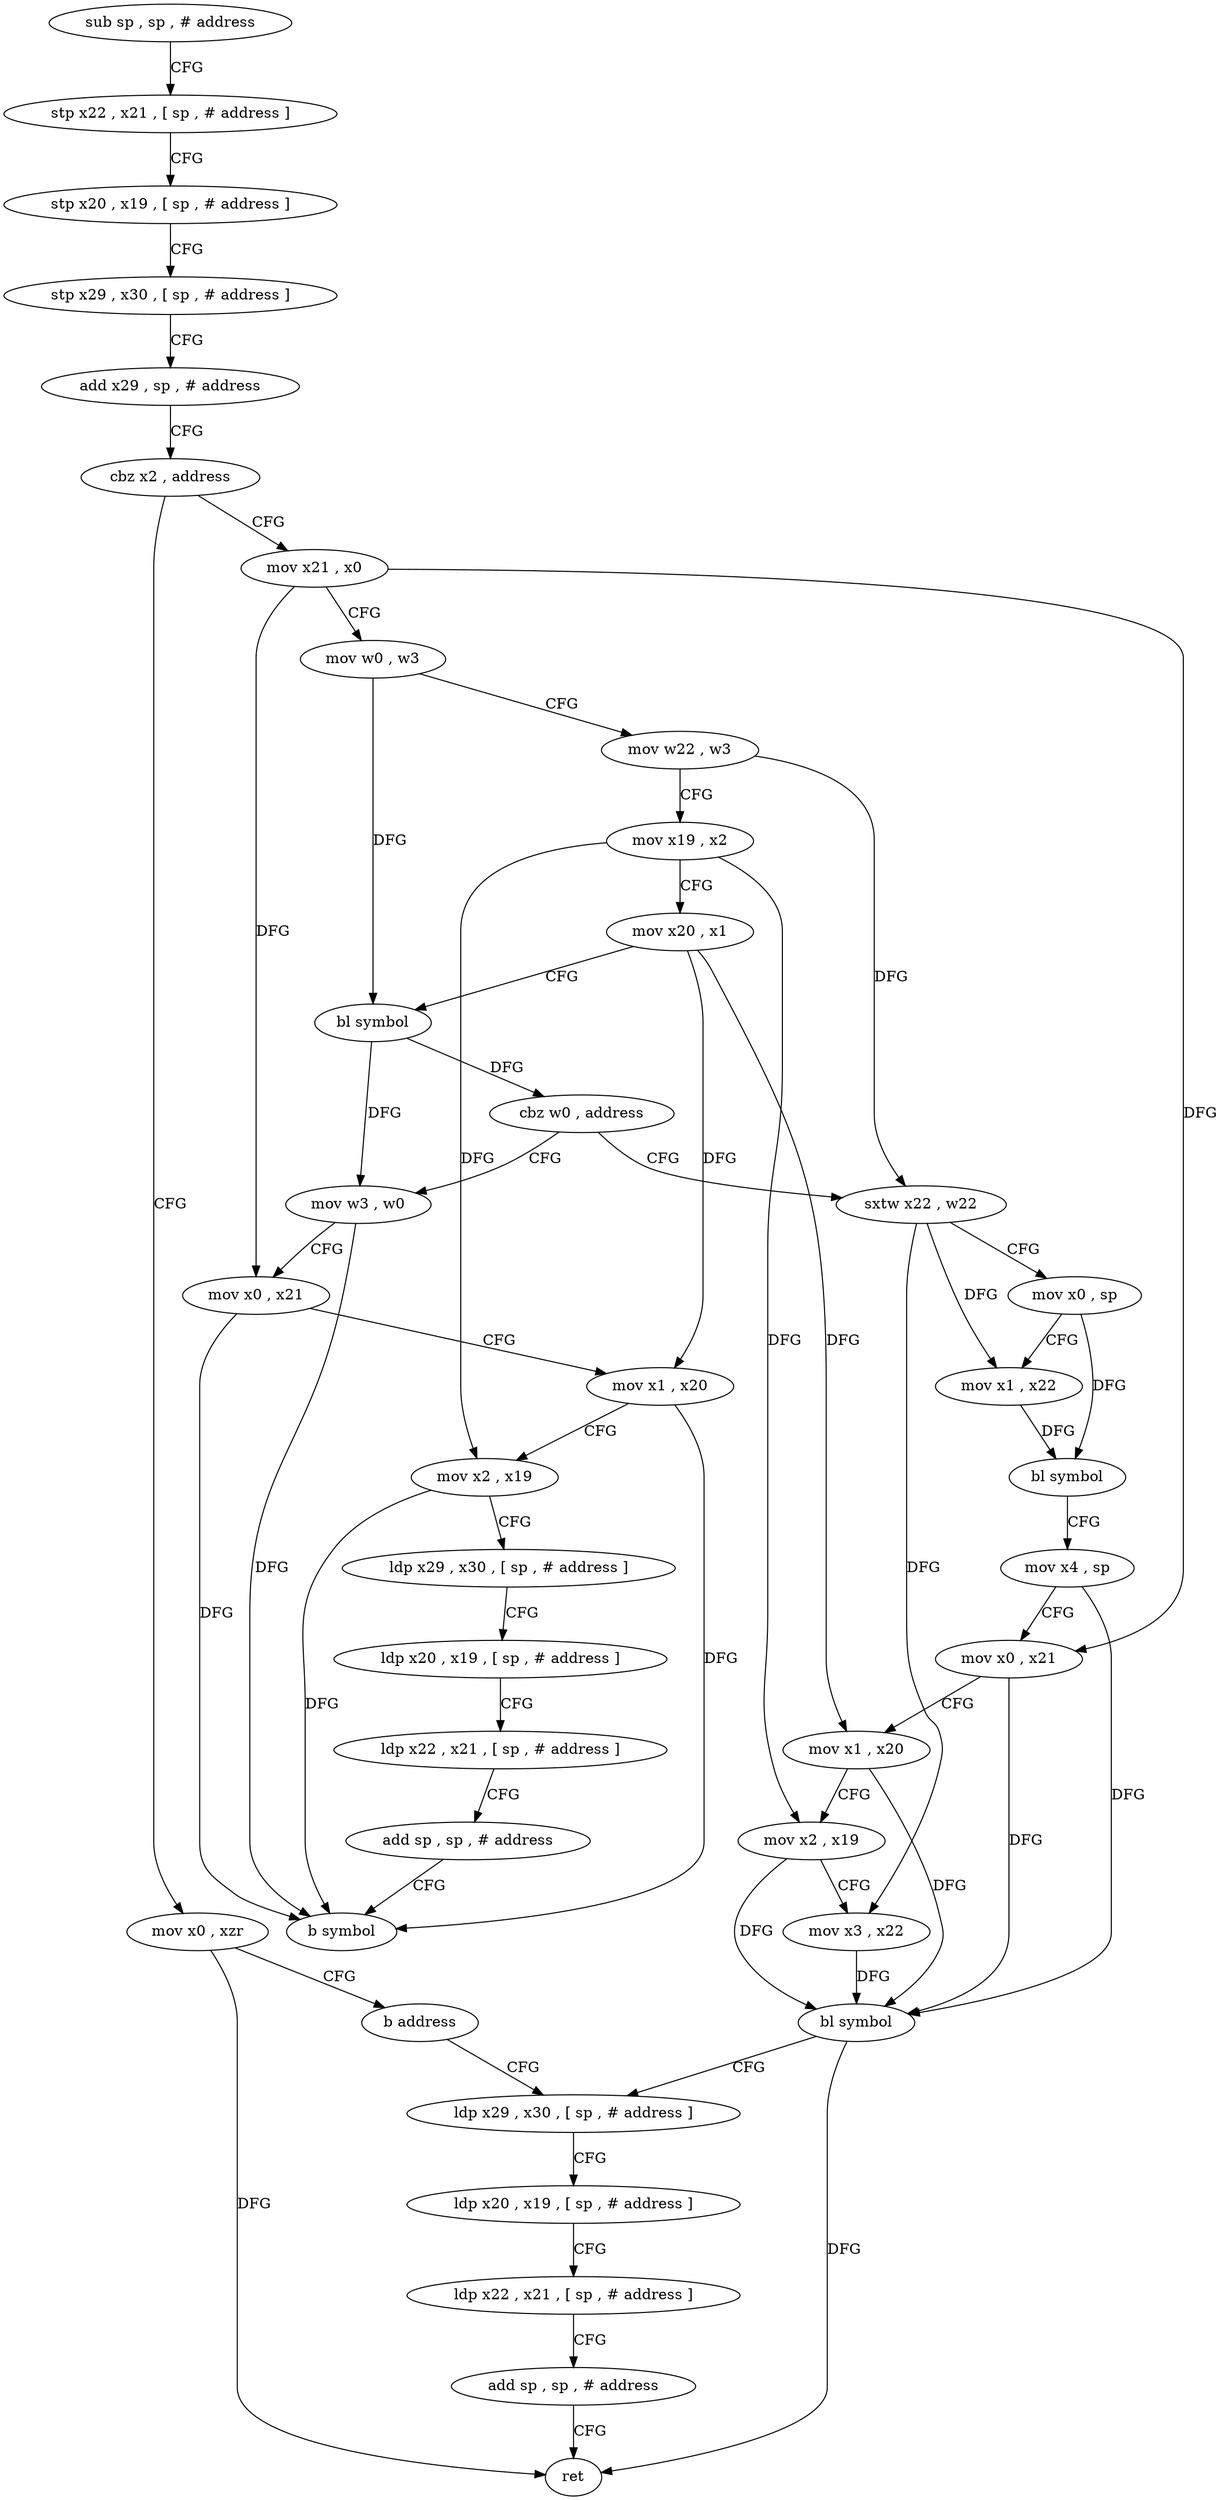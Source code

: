 digraph "func" {
"4220816" [label = "sub sp , sp , # address" ]
"4220820" [label = "stp x22 , x21 , [ sp , # address ]" ]
"4220824" [label = "stp x20 , x19 , [ sp , # address ]" ]
"4220828" [label = "stp x29 , x30 , [ sp , # address ]" ]
"4220832" [label = "add x29 , sp , # address" ]
"4220836" [label = "cbz x2 , address" ]
"4220904" [label = "mov x0 , xzr" ]
"4220840" [label = "mov x21 , x0" ]
"4220908" [label = "b address" ]
"4220952" [label = "ldp x29 , x30 , [ sp , # address ]" ]
"4220844" [label = "mov w0 , w3" ]
"4220848" [label = "mov w22 , w3" ]
"4220852" [label = "mov x19 , x2" ]
"4220856" [label = "mov x20 , x1" ]
"4220860" [label = "bl symbol" ]
"4220864" [label = "cbz w0 , address" ]
"4220912" [label = "sxtw x22 , w22" ]
"4220868" [label = "mov w3 , w0" ]
"4220956" [label = "ldp x20 , x19 , [ sp , # address ]" ]
"4220960" [label = "ldp x22 , x21 , [ sp , # address ]" ]
"4220964" [label = "add sp , sp , # address" ]
"4220968" [label = "ret" ]
"4220916" [label = "mov x0 , sp" ]
"4220920" [label = "mov x1 , x22" ]
"4220924" [label = "bl symbol" ]
"4220928" [label = "mov x4 , sp" ]
"4220932" [label = "mov x0 , x21" ]
"4220936" [label = "mov x1 , x20" ]
"4220940" [label = "mov x2 , x19" ]
"4220944" [label = "mov x3 , x22" ]
"4220948" [label = "bl symbol" ]
"4220872" [label = "mov x0 , x21" ]
"4220876" [label = "mov x1 , x20" ]
"4220880" [label = "mov x2 , x19" ]
"4220884" [label = "ldp x29 , x30 , [ sp , # address ]" ]
"4220888" [label = "ldp x20 , x19 , [ sp , # address ]" ]
"4220892" [label = "ldp x22 , x21 , [ sp , # address ]" ]
"4220896" [label = "add sp , sp , # address" ]
"4220900" [label = "b symbol" ]
"4220816" -> "4220820" [ label = "CFG" ]
"4220820" -> "4220824" [ label = "CFG" ]
"4220824" -> "4220828" [ label = "CFG" ]
"4220828" -> "4220832" [ label = "CFG" ]
"4220832" -> "4220836" [ label = "CFG" ]
"4220836" -> "4220904" [ label = "CFG" ]
"4220836" -> "4220840" [ label = "CFG" ]
"4220904" -> "4220908" [ label = "CFG" ]
"4220904" -> "4220968" [ label = "DFG" ]
"4220840" -> "4220844" [ label = "CFG" ]
"4220840" -> "4220932" [ label = "DFG" ]
"4220840" -> "4220872" [ label = "DFG" ]
"4220908" -> "4220952" [ label = "CFG" ]
"4220952" -> "4220956" [ label = "CFG" ]
"4220844" -> "4220848" [ label = "CFG" ]
"4220844" -> "4220860" [ label = "DFG" ]
"4220848" -> "4220852" [ label = "CFG" ]
"4220848" -> "4220912" [ label = "DFG" ]
"4220852" -> "4220856" [ label = "CFG" ]
"4220852" -> "4220940" [ label = "DFG" ]
"4220852" -> "4220880" [ label = "DFG" ]
"4220856" -> "4220860" [ label = "CFG" ]
"4220856" -> "4220936" [ label = "DFG" ]
"4220856" -> "4220876" [ label = "DFG" ]
"4220860" -> "4220864" [ label = "DFG" ]
"4220860" -> "4220868" [ label = "DFG" ]
"4220864" -> "4220912" [ label = "CFG" ]
"4220864" -> "4220868" [ label = "CFG" ]
"4220912" -> "4220916" [ label = "CFG" ]
"4220912" -> "4220920" [ label = "DFG" ]
"4220912" -> "4220944" [ label = "DFG" ]
"4220868" -> "4220872" [ label = "CFG" ]
"4220868" -> "4220900" [ label = "DFG" ]
"4220956" -> "4220960" [ label = "CFG" ]
"4220960" -> "4220964" [ label = "CFG" ]
"4220964" -> "4220968" [ label = "CFG" ]
"4220916" -> "4220920" [ label = "CFG" ]
"4220916" -> "4220924" [ label = "DFG" ]
"4220920" -> "4220924" [ label = "DFG" ]
"4220924" -> "4220928" [ label = "CFG" ]
"4220928" -> "4220932" [ label = "CFG" ]
"4220928" -> "4220948" [ label = "DFG" ]
"4220932" -> "4220936" [ label = "CFG" ]
"4220932" -> "4220948" [ label = "DFG" ]
"4220936" -> "4220940" [ label = "CFG" ]
"4220936" -> "4220948" [ label = "DFG" ]
"4220940" -> "4220944" [ label = "CFG" ]
"4220940" -> "4220948" [ label = "DFG" ]
"4220944" -> "4220948" [ label = "DFG" ]
"4220948" -> "4220952" [ label = "CFG" ]
"4220948" -> "4220968" [ label = "DFG" ]
"4220872" -> "4220876" [ label = "CFG" ]
"4220872" -> "4220900" [ label = "DFG" ]
"4220876" -> "4220880" [ label = "CFG" ]
"4220876" -> "4220900" [ label = "DFG" ]
"4220880" -> "4220884" [ label = "CFG" ]
"4220880" -> "4220900" [ label = "DFG" ]
"4220884" -> "4220888" [ label = "CFG" ]
"4220888" -> "4220892" [ label = "CFG" ]
"4220892" -> "4220896" [ label = "CFG" ]
"4220896" -> "4220900" [ label = "CFG" ]
}

